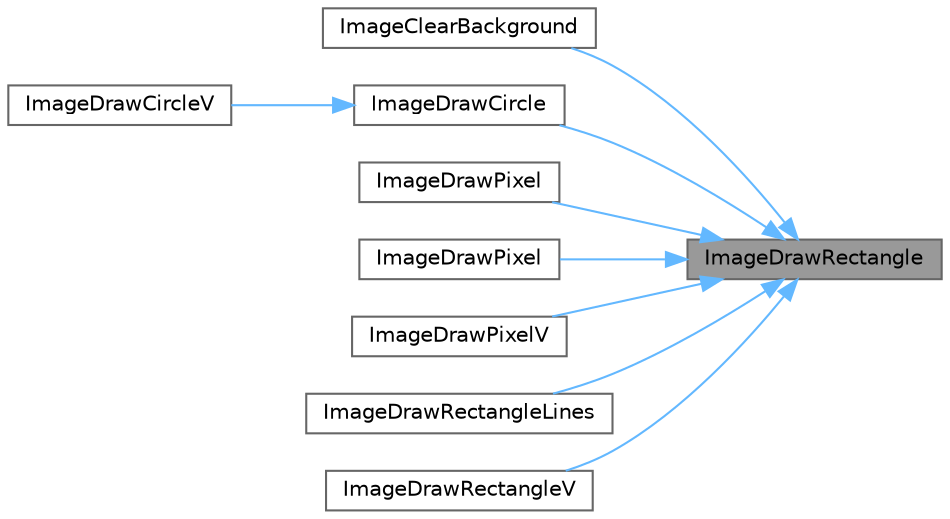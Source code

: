 digraph "ImageDrawRectangle"
{
 // LATEX_PDF_SIZE
  bgcolor="transparent";
  edge [fontname=Helvetica,fontsize=10,labelfontname=Helvetica,labelfontsize=10];
  node [fontname=Helvetica,fontsize=10,shape=box,height=0.2,width=0.4];
  rankdir="RL";
  Node1 [id="Node000001",label="ImageDrawRectangle",height=0.2,width=0.4,color="gray40", fillcolor="grey60", style="filled", fontcolor="black",tooltip=" "];
  Node1 -> Node2 [id="edge17_Node000001_Node000002",dir="back",color="steelblue1",style="solid",tooltip=" "];
  Node2 [id="Node000002",label="ImageClearBackground",height=0.2,width=0.4,color="grey40", fillcolor="white", style="filled",URL="$_old_2_classes_2lib_2rtextures_8c.html#a182b88a17fad44e3acaaad3be4bdd445",tooltip=" "];
  Node1 -> Node3 [id="edge18_Node000001_Node000003",dir="back",color="steelblue1",style="solid",tooltip=" "];
  Node3 [id="Node000003",label="ImageDrawCircle",height=0.2,width=0.4,color="grey40", fillcolor="white", style="filled",URL="$_classes_2lib_2rtextures_8c.html#a56232e420023b15e46ff32b7cce4b2d2",tooltip=" "];
  Node3 -> Node4 [id="edge19_Node000003_Node000004",dir="back",color="steelblue1",style="solid",tooltip=" "];
  Node4 [id="Node000004",label="ImageDrawCircleV",height=0.2,width=0.4,color="grey40", fillcolor="white", style="filled",URL="$_classes_2lib_2rtextures_8c.html#a76767c2d9e6548094bff62a9a149dd85",tooltip=" "];
  Node1 -> Node5 [id="edge20_Node000001_Node000005",dir="back",color="steelblue1",style="solid",tooltip=" "];
  Node5 [id="Node000005",label="ImageDrawPixel",height=0.2,width=0.4,color="grey40", fillcolor="white", style="filled",URL="$_old_2_classes_2lib_2rtextures_8c.html#a43a73583da2458c7a2beb33ed4468aeb",tooltip=" "];
  Node1 -> Node6 [id="edge21_Node000001_Node000006",dir="back",color="steelblue1",style="solid",tooltip=" "];
  Node6 [id="Node000006",label="ImageDrawPixel",height=0.2,width=0.4,color="grey40", fillcolor="white", style="filled",URL="$_classes_2lib_2_raylib_erosion_standalone-main_2raylib_2src_2textures_8c.html#a43a73583da2458c7a2beb33ed4468aeb",tooltip=" "];
  Node1 -> Node7 [id="edge22_Node000001_Node000007",dir="back",color="steelblue1",style="solid",tooltip=" "];
  Node7 [id="Node000007",label="ImageDrawPixelV",height=0.2,width=0.4,color="grey40", fillcolor="white", style="filled",URL="$_old_2_classes_2lib_2rtextures_8c.html#afc7fe2aae0af9b9b028a06e1636c2ed8",tooltip=" "];
  Node1 -> Node8 [id="edge23_Node000001_Node000008",dir="back",color="steelblue1",style="solid",tooltip=" "];
  Node8 [id="Node000008",label="ImageDrawRectangleLines",height=0.2,width=0.4,color="grey40", fillcolor="white", style="filled",URL="$_old_2_classes_2lib_2rtextures_8c.html#a219b73e0192471e98dffea6bfa003c84",tooltip=" "];
  Node1 -> Node9 [id="edge24_Node000001_Node000009",dir="back",color="steelblue1",style="solid",tooltip=" "];
  Node9 [id="Node000009",label="ImageDrawRectangleV",height=0.2,width=0.4,color="grey40", fillcolor="white", style="filled",URL="$_old_2_classes_2lib_2rtextures_8c.html#a483d9955b6d2a094e08015778b1e6411",tooltip=" "];
}
